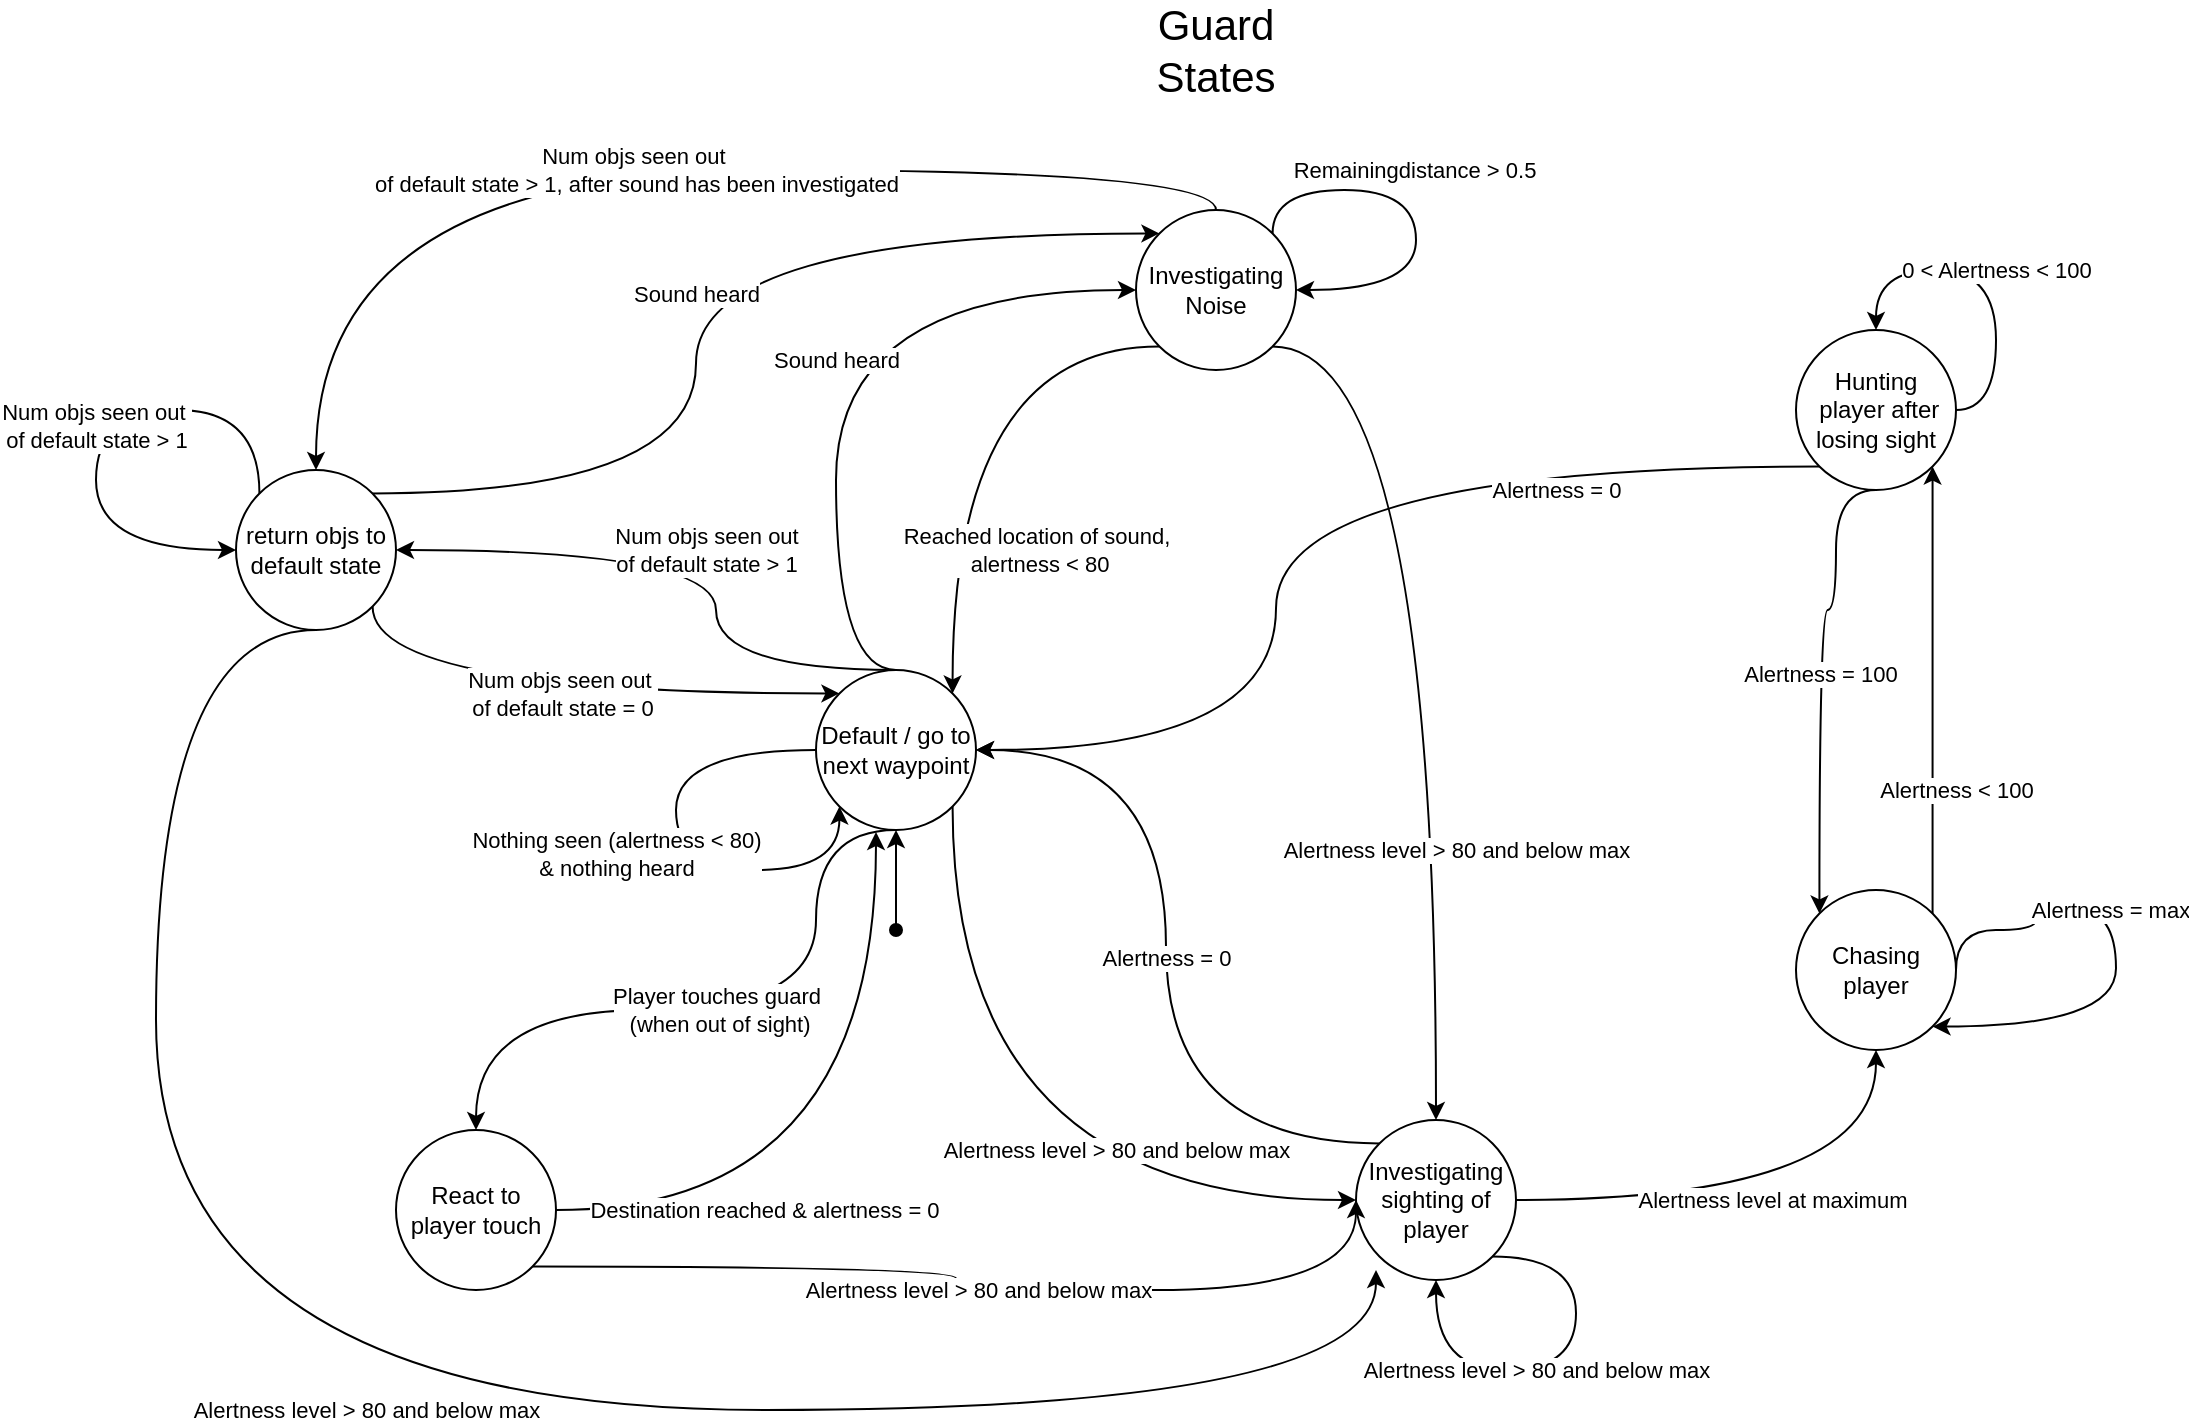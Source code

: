<mxfile version="14.1.8" type="device"><diagram id="_z_kxemTw84_M1QY5IJ6" name="Page-1"><mxGraphModel dx="2249" dy="1983" grid="1" gridSize="10" guides="1" tooltips="1" connect="1" arrows="1" fold="1" page="1" pageScale="1" pageWidth="827" pageHeight="1169" math="0" shadow="0"><root><mxCell id="0"/><mxCell id="1" parent="0"/><mxCell id="KQuNPY4IeF9uxoqhli7A-9" value="Alertness level &amp;gt; 80 and below max" style="edgeStyle=orthogonalEdgeStyle;curved=1;rounded=0;orthogonalLoop=1;jettySize=auto;html=1;exitX=1;exitY=1;exitDx=0;exitDy=0;entryX=0;entryY=0.5;entryDx=0;entryDy=0;" parent="1" source="KQuNPY4IeF9uxoqhli7A-1" target="KQuNPY4IeF9uxoqhli7A-4" edge="1"><mxGeometry x="0.398" y="25" relative="1" as="geometry"><Array as="points"><mxPoint x="288" y="545"/></Array><mxPoint as="offset"/></mxGeometry></mxCell><mxCell id="KQuNPY4IeF9uxoqhli7A-13" value="Sound heard" style="edgeStyle=orthogonalEdgeStyle;curved=1;rounded=0;orthogonalLoop=1;jettySize=auto;html=1;exitX=0.5;exitY=0;exitDx=0;exitDy=0;entryX=0;entryY=0.5;entryDx=0;entryDy=0;" parent="1" source="KQuNPY4IeF9uxoqhli7A-1" target="KQuNPY4IeF9uxoqhli7A-2" edge="1"><mxGeometry relative="1" as="geometry"><Array as="points"><mxPoint x="230" y="280"/><mxPoint x="230" y="90"/></Array></mxGeometry></mxCell><mxCell id="04_gx8tl3a63GkmhyHUs-2" value="Num objs seen out &lt;br&gt;of default state &amp;gt; 1" style="edgeStyle=orthogonalEdgeStyle;rounded=0;orthogonalLoop=1;jettySize=auto;html=1;exitX=0.5;exitY=0;exitDx=0;exitDy=0;entryX=1;entryY=0.5;entryDx=0;entryDy=0;curved=1;" parent="1" source="KQuNPY4IeF9uxoqhli7A-1" target="04_gx8tl3a63GkmhyHUs-1" edge="1"><mxGeometry relative="1" as="geometry"><Array as="points"><mxPoint x="170" y="280"/><mxPoint x="170" y="220"/></Array></mxGeometry></mxCell><mxCell id="Eh99PkBFKaAHzGAhQEdJ-3" value="Player touches guard&lt;br&gt;&amp;nbsp;(when out of sight)" style="edgeStyle=orthogonalEdgeStyle;curved=1;rounded=0;orthogonalLoop=1;jettySize=auto;html=1;entryX=0.5;entryY=0;entryDx=0;entryDy=0;" parent="1" target="Eh99PkBFKaAHzGAhQEdJ-1" edge="1"><mxGeometry relative="1" as="geometry"><mxPoint x="260" y="360" as="sourcePoint"/><Array as="points"><mxPoint x="220" y="360"/><mxPoint x="220" y="450"/><mxPoint x="50" y="450"/></Array></mxGeometry></mxCell><mxCell id="KQuNPY4IeF9uxoqhli7A-1" value="Default / go to next waypoint" style="ellipse;whiteSpace=wrap;html=1;aspect=fixed;" parent="1" vertex="1"><mxGeometry x="220" y="280" width="80" height="80" as="geometry"/></mxCell><mxCell id="KQuNPY4IeF9uxoqhli7A-14" value="Reached location of sound,&lt;br&gt;&amp;nbsp;alertness &amp;lt; 80" style="edgeStyle=orthogonalEdgeStyle;curved=1;rounded=0;orthogonalLoop=1;jettySize=auto;html=1;exitX=0;exitY=1;exitDx=0;exitDy=0;entryX=1;entryY=0;entryDx=0;entryDy=0;" parent="1" source="KQuNPY4IeF9uxoqhli7A-2" target="KQuNPY4IeF9uxoqhli7A-1" edge="1"><mxGeometry x="0.482" y="42" relative="1" as="geometry"><mxPoint as="offset"/></mxGeometry></mxCell><mxCell id="KQuNPY4IeF9uxoqhli7A-16" style="edgeStyle=orthogonalEdgeStyle;curved=1;rounded=0;orthogonalLoop=1;jettySize=auto;html=1;entryX=0.5;entryY=0;entryDx=0;entryDy=0;exitX=1;exitY=1;exitDx=0;exitDy=0;" parent="1" source="KQuNPY4IeF9uxoqhli7A-2" target="KQuNPY4IeF9uxoqhli7A-4" edge="1"><mxGeometry relative="1" as="geometry"/></mxCell><mxCell id="KQuNPY4IeF9uxoqhli7A-17" value="Alertness level &amp;gt; 80 and below max" style="edgeLabel;html=1;align=center;verticalAlign=middle;resizable=0;points=[];" parent="KQuNPY4IeF9uxoqhli7A-16" vertex="1" connectable="0"><mxGeometry x="-0.125" relative="1" as="geometry"><mxPoint x="10" y="128.42" as="offset"/></mxGeometry></mxCell><mxCell id="04_gx8tl3a63GkmhyHUs-12" value="Num objs seen out&amp;nbsp;&lt;br&gt;of default state &amp;gt; 1, after sound has been investigated" style="edgeStyle=orthogonalEdgeStyle;curved=1;rounded=0;orthogonalLoop=1;jettySize=auto;html=1;exitX=0.5;exitY=0;exitDx=0;exitDy=0;entryX=0.5;entryY=0;entryDx=0;entryDy=0;" parent="1" source="KQuNPY4IeF9uxoqhli7A-2" target="04_gx8tl3a63GkmhyHUs-1" edge="1"><mxGeometry relative="1" as="geometry"/></mxCell><mxCell id="KQuNPY4IeF9uxoqhli7A-2" value="Investigating Noise" style="ellipse;whiteSpace=wrap;html=1;aspect=fixed;" parent="1" vertex="1"><mxGeometry x="380" y="50" width="80" height="80" as="geometry"/></mxCell><mxCell id="KQuNPY4IeF9uxoqhli7A-10" value="Alertness level at maximum" style="edgeStyle=orthogonalEdgeStyle;curved=1;rounded=0;orthogonalLoop=1;jettySize=auto;html=1;exitX=1;exitY=0.5;exitDx=0;exitDy=0;entryX=0.5;entryY=1;entryDx=0;entryDy=0;" parent="1" source="KQuNPY4IeF9uxoqhli7A-4" target="KQuNPY4IeF9uxoqhli7A-5" edge="1"><mxGeometry relative="1" as="geometry"/></mxCell><mxCell id="KQuNPY4IeF9uxoqhli7A-25" value="Alertness = 0" style="edgeStyle=orthogonalEdgeStyle;curved=1;rounded=0;orthogonalLoop=1;jettySize=auto;html=1;exitX=0;exitY=0;exitDx=0;exitDy=0;entryX=1;entryY=0.5;entryDx=0;entryDy=0;" parent="1" source="KQuNPY4IeF9uxoqhli7A-4" target="KQuNPY4IeF9uxoqhli7A-1" edge="1"><mxGeometry relative="1" as="geometry"/></mxCell><mxCell id="KQuNPY4IeF9uxoqhli7A-4" value="Investigating sighting of player" style="ellipse;whiteSpace=wrap;html=1;aspect=fixed;" parent="1" vertex="1"><mxGeometry x="490" y="505" width="80" height="80" as="geometry"/></mxCell><mxCell id="gKFyO3MY9iUn-9s5R3pc-2" value="Alertness &amp;lt; 100" style="edgeStyle=orthogonalEdgeStyle;rounded=0;orthogonalLoop=1;jettySize=auto;html=1;exitX=1;exitY=0;exitDx=0;exitDy=0;entryX=1;entryY=1;entryDx=0;entryDy=0;curved=1;" parent="1" source="KQuNPY4IeF9uxoqhli7A-5" target="gKFyO3MY9iUn-9s5R3pc-1" edge="1"><mxGeometry x="-0.448" y="-12" relative="1" as="geometry"><mxPoint as="offset"/></mxGeometry></mxCell><mxCell id="KQuNPY4IeF9uxoqhli7A-5" value="Chasing player" style="ellipse;whiteSpace=wrap;html=1;aspect=fixed;" parent="1" vertex="1"><mxGeometry x="710" y="390" width="80" height="80" as="geometry"/></mxCell><mxCell id="KQuNPY4IeF9uxoqhli7A-8" value="Nothing seen (alertness &amp;lt; 80) &lt;br&gt;&amp;amp; nothing heard" style="edgeStyle=orthogonalEdgeStyle;rounded=0;orthogonalLoop=1;jettySize=auto;html=1;exitX=0;exitY=0.5;exitDx=0;exitDy=0;entryX=0;entryY=1;entryDx=0;entryDy=0;curved=1;" parent="1" source="KQuNPY4IeF9uxoqhli7A-1" target="KQuNPY4IeF9uxoqhli7A-1" edge="1"><mxGeometry y="-30" relative="1" as="geometry"><Array as="points"><mxPoint x="150" y="320"/><mxPoint x="150" y="380"/><mxPoint x="232" y="380"/></Array><mxPoint as="offset"/></mxGeometry></mxCell><mxCell id="KQuNPY4IeF9uxoqhli7A-19" value="Alertness = max" style="edgeStyle=orthogonalEdgeStyle;curved=1;rounded=0;orthogonalLoop=1;jettySize=auto;html=1;exitX=1;exitY=0.5;exitDx=0;exitDy=0;entryX=1;entryY=1;entryDx=0;entryDy=0;" parent="1" source="KQuNPY4IeF9uxoqhli7A-5" target="KQuNPY4IeF9uxoqhli7A-5" edge="1"><mxGeometry x="-0.182" relative="1" as="geometry"><Array as="points"><mxPoint x="790" y="410"/><mxPoint x="830" y="410"/><mxPoint x="830" y="400"/><mxPoint x="870" y="400"/><mxPoint x="870" y="458"/></Array><mxPoint as="offset"/></mxGeometry></mxCell><mxCell id="KQuNPY4IeF9uxoqhli7A-21" style="edgeStyle=orthogonalEdgeStyle;curved=1;rounded=0;orthogonalLoop=1;jettySize=auto;html=1;exitX=1;exitY=0;exitDx=0;exitDy=0;entryX=1;entryY=0.5;entryDx=0;entryDy=0;" parent="1" source="KQuNPY4IeF9uxoqhli7A-2" target="KQuNPY4IeF9uxoqhli7A-2" edge="1"><mxGeometry relative="1" as="geometry"><Array as="points"><mxPoint x="448" y="40"/><mxPoint x="520" y="40"/><mxPoint x="520" y="90"/></Array></mxGeometry></mxCell><mxCell id="KQuNPY4IeF9uxoqhli7A-22" value="Remainingdistance &amp;gt; 0.5" style="edgeLabel;html=1;align=center;verticalAlign=middle;resizable=0;points=[];" parent="KQuNPY4IeF9uxoqhli7A-21" vertex="1" connectable="0"><mxGeometry x="-0.09" y="-3" relative="1" as="geometry"><mxPoint y="-13" as="offset"/></mxGeometry></mxCell><mxCell id="KQuNPY4IeF9uxoqhli7A-23" value="Alertness level &amp;gt; 80 and below max" style="edgeStyle=orthogonalEdgeStyle;curved=1;rounded=0;orthogonalLoop=1;jettySize=auto;html=1;exitX=1;exitY=1;exitDx=0;exitDy=0;entryX=0.5;entryY=1;entryDx=0;entryDy=0;" parent="1" source="KQuNPY4IeF9uxoqhli7A-4" target="KQuNPY4IeF9uxoqhli7A-4" edge="1"><mxGeometry x="0.11" relative="1" as="geometry"><Array as="points"><mxPoint x="600" y="573"/><mxPoint x="600" y="630"/><mxPoint x="530" y="630"/></Array><mxPoint as="offset"/></mxGeometry></mxCell><mxCell id="KQuNPY4IeF9uxoqhli7A-26" value="&lt;font style=&quot;font-size: 21px&quot;&gt;Guard States&lt;/font&gt;" style="text;html=1;strokeColor=none;fillColor=none;align=center;verticalAlign=middle;whiteSpace=wrap;rounded=0;" parent="1" vertex="1"><mxGeometry x="400" y="-40" width="40" height="20" as="geometry"/></mxCell><mxCell id="KQuNPY4IeF9uxoqhli7A-27" value="" style="endArrow=classic;html=1;entryX=0.5;entryY=1;entryDx=0;entryDy=0;startArrow=oval;startFill=1;" parent="1" target="KQuNPY4IeF9uxoqhli7A-1" edge="1"><mxGeometry width="50" height="50" relative="1" as="geometry"><mxPoint x="260" y="410" as="sourcePoint"/><mxPoint x="440" y="320" as="targetPoint"/></mxGeometry></mxCell><mxCell id="04_gx8tl3a63GkmhyHUs-4" value="Sound heard" style="edgeStyle=orthogonalEdgeStyle;curved=1;rounded=0;orthogonalLoop=1;jettySize=auto;html=1;exitX=1;exitY=0;exitDx=0;exitDy=0;entryX=0;entryY=0;entryDx=0;entryDy=0;" parent="1" source="04_gx8tl3a63GkmhyHUs-1" target="KQuNPY4IeF9uxoqhli7A-2" edge="1"><mxGeometry relative="1" as="geometry"><Array as="points"><mxPoint x="160" y="192"/><mxPoint x="160" y="62"/></Array></mxGeometry></mxCell><mxCell id="04_gx8tl3a63GkmhyHUs-6" value="Alertness level &amp;gt; 80 and below max" style="edgeStyle=orthogonalEdgeStyle;curved=1;rounded=0;orthogonalLoop=1;jettySize=auto;html=1;exitX=0.5;exitY=1;exitDx=0;exitDy=0;" parent="1" source="04_gx8tl3a63GkmhyHUs-1" edge="1"><mxGeometry relative="1" as="geometry"><mxPoint x="500" y="580" as="targetPoint"/><Array as="points"><mxPoint x="-110" y="260"/><mxPoint x="-110" y="650"/><mxPoint x="500" y="650"/></Array></mxGeometry></mxCell><mxCell id="04_gx8tl3a63GkmhyHUs-11" value="Num objs seen out&amp;nbsp;&lt;br&gt;of default state = 0" style="edgeStyle=orthogonalEdgeStyle;curved=1;rounded=0;orthogonalLoop=1;jettySize=auto;html=1;exitX=1;exitY=1;exitDx=0;exitDy=0;entryX=0;entryY=0;entryDx=0;entryDy=0;" parent="1" source="04_gx8tl3a63GkmhyHUs-1" target="KQuNPY4IeF9uxoqhli7A-1" edge="1"><mxGeometry relative="1" as="geometry"><Array as="points"><mxPoint x="-2" y="292"/></Array></mxGeometry></mxCell><mxCell id="04_gx8tl3a63GkmhyHUs-1" value="return objs to default state" style="ellipse;whiteSpace=wrap;html=1;aspect=fixed;" parent="1" vertex="1"><mxGeometry x="-70" y="180" width="80" height="80" as="geometry"/></mxCell><mxCell id="04_gx8tl3a63GkmhyHUs-13" value="Num objs seen out&amp;nbsp;&lt;br&gt;of default state &amp;gt; 1" style="edgeStyle=orthogonalEdgeStyle;curved=1;rounded=0;orthogonalLoop=1;jettySize=auto;html=1;exitX=0;exitY=0;exitDx=0;exitDy=0;entryX=0;entryY=0.5;entryDx=0;entryDy=0;" parent="1" source="04_gx8tl3a63GkmhyHUs-1" target="04_gx8tl3a63GkmhyHUs-1" edge="1"><mxGeometry relative="1" as="geometry"><Array as="points"><mxPoint x="-58" y="150"/><mxPoint x="-140" y="150"/><mxPoint x="-140" y="220"/></Array></mxGeometry></mxCell><mxCell id="Eh99PkBFKaAHzGAhQEdJ-4" value="Destination reached &amp;amp; alertness = 0" style="edgeStyle=orthogonalEdgeStyle;curved=1;rounded=0;orthogonalLoop=1;jettySize=auto;html=1;exitX=1;exitY=0.5;exitDx=0;exitDy=0;" parent="1" source="Eh99PkBFKaAHzGAhQEdJ-1" edge="1"><mxGeometry x="-0.409" relative="1" as="geometry"><mxPoint x="250" y="361" as="targetPoint"/><Array as="points"><mxPoint x="250" y="550"/><mxPoint x="250" y="361"/></Array><mxPoint x="1" as="offset"/></mxGeometry></mxCell><mxCell id="Eh99PkBFKaAHzGAhQEdJ-5" value="Alertness level &amp;gt; 80 and below max" style="edgeStyle=orthogonalEdgeStyle;curved=1;rounded=0;orthogonalLoop=1;jettySize=auto;html=1;exitX=1;exitY=1;exitDx=0;exitDy=0;entryX=0;entryY=0.5;entryDx=0;entryDy=0;" parent="1" source="Eh99PkBFKaAHzGAhQEdJ-1" target="KQuNPY4IeF9uxoqhli7A-4" edge="1"><mxGeometry relative="1" as="geometry"><Array as="points"><mxPoint x="290" y="578"/><mxPoint x="290" y="590"/><mxPoint x="490" y="590"/></Array></mxGeometry></mxCell><mxCell id="Eh99PkBFKaAHzGAhQEdJ-1" value="React to player touch" style="ellipse;whiteSpace=wrap;html=1;aspect=fixed;" parent="1" vertex="1"><mxGeometry x="10" y="510" width="80" height="80" as="geometry"/></mxCell><mxCell id="gKFyO3MY9iUn-9s5R3pc-3" value="Alertness = 100" style="edgeStyle=orthogonalEdgeStyle;curved=1;rounded=0;orthogonalLoop=1;jettySize=auto;html=1;exitX=0.5;exitY=1;exitDx=0;exitDy=0;entryX=0;entryY=0;entryDx=0;entryDy=0;" parent="1" source="gKFyO3MY9iUn-9s5R3pc-1" target="KQuNPY4IeF9uxoqhli7A-5" edge="1"><mxGeometry relative="1" as="geometry"><Array as="points"><mxPoint x="730" y="190"/><mxPoint x="730" y="250"/><mxPoint x="722" y="250"/></Array></mxGeometry></mxCell><mxCell id="gKFyO3MY9iUn-9s5R3pc-4" value="Alertness = 0" style="edgeStyle=orthogonalEdgeStyle;curved=1;rounded=0;orthogonalLoop=1;jettySize=auto;html=1;exitX=0;exitY=1;exitDx=0;exitDy=0;entryX=1;entryY=0.5;entryDx=0;entryDy=0;" parent="1" source="gKFyO3MY9iUn-9s5R3pc-1" target="KQuNPY4IeF9uxoqhli7A-1" edge="1"><mxGeometry x="-0.532" y="12" relative="1" as="geometry"><Array as="points"><mxPoint x="450" y="178"/><mxPoint x="450" y="320"/></Array><mxPoint as="offset"/></mxGeometry></mxCell><mxCell id="gKFyO3MY9iUn-9s5R3pc-1" value="Hunting&lt;br&gt;&amp;nbsp;player after losing sight" style="ellipse;whiteSpace=wrap;html=1;aspect=fixed;" parent="1" vertex="1"><mxGeometry x="710" y="110" width="80" height="80" as="geometry"/></mxCell><mxCell id="vzZwWJxDVvQ94ujzX4rR-1" value="0 &amp;lt; Alertness &amp;lt; 100" style="edgeStyle=orthogonalEdgeStyle;rounded=0;orthogonalLoop=1;jettySize=auto;html=1;exitX=1;exitY=0.5;exitDx=0;exitDy=0;entryX=0.5;entryY=0;entryDx=0;entryDy=0;curved=1;" edge="1" parent="1" source="gKFyO3MY9iUn-9s5R3pc-1" target="gKFyO3MY9iUn-9s5R3pc-1"><mxGeometry relative="1" as="geometry"><Array as="points"><mxPoint x="810" y="150"/><mxPoint x="810" y="80"/><mxPoint x="750" y="80"/></Array></mxGeometry></mxCell></root></mxGraphModel></diagram></mxfile>